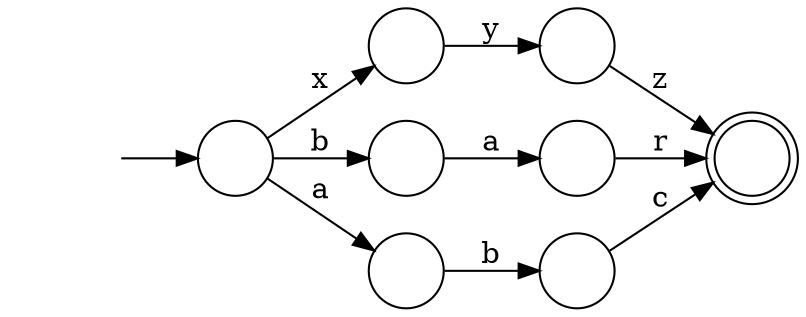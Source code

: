digraph Automaton {
  rankdir = LR;
  0 [shape=circle,label=""];
  0 -> 3 [label="z"]
  1 [shape=circle,label=""];
  1 -> 0 [label="y"]
  2 [shape=circle,label=""];
  2 -> 7 [label="a"]
  3 [shape=doublecircle,label=""];
  4 [shape=circle,label=""];
  4 -> 5 [label="b"]
  5 [shape=circle,label=""];
  5 -> 3 [label="c"]
  6 [shape=circle,label=""];
  initial [shape=plaintext,label=""];
  initial -> 6
  6 -> 2 [label="b"]
  6 -> 4 [label="a"]
  6 -> 1 [label="x"]
  7 [shape=circle,label=""];
  7 -> 3 [label="r"]
}

